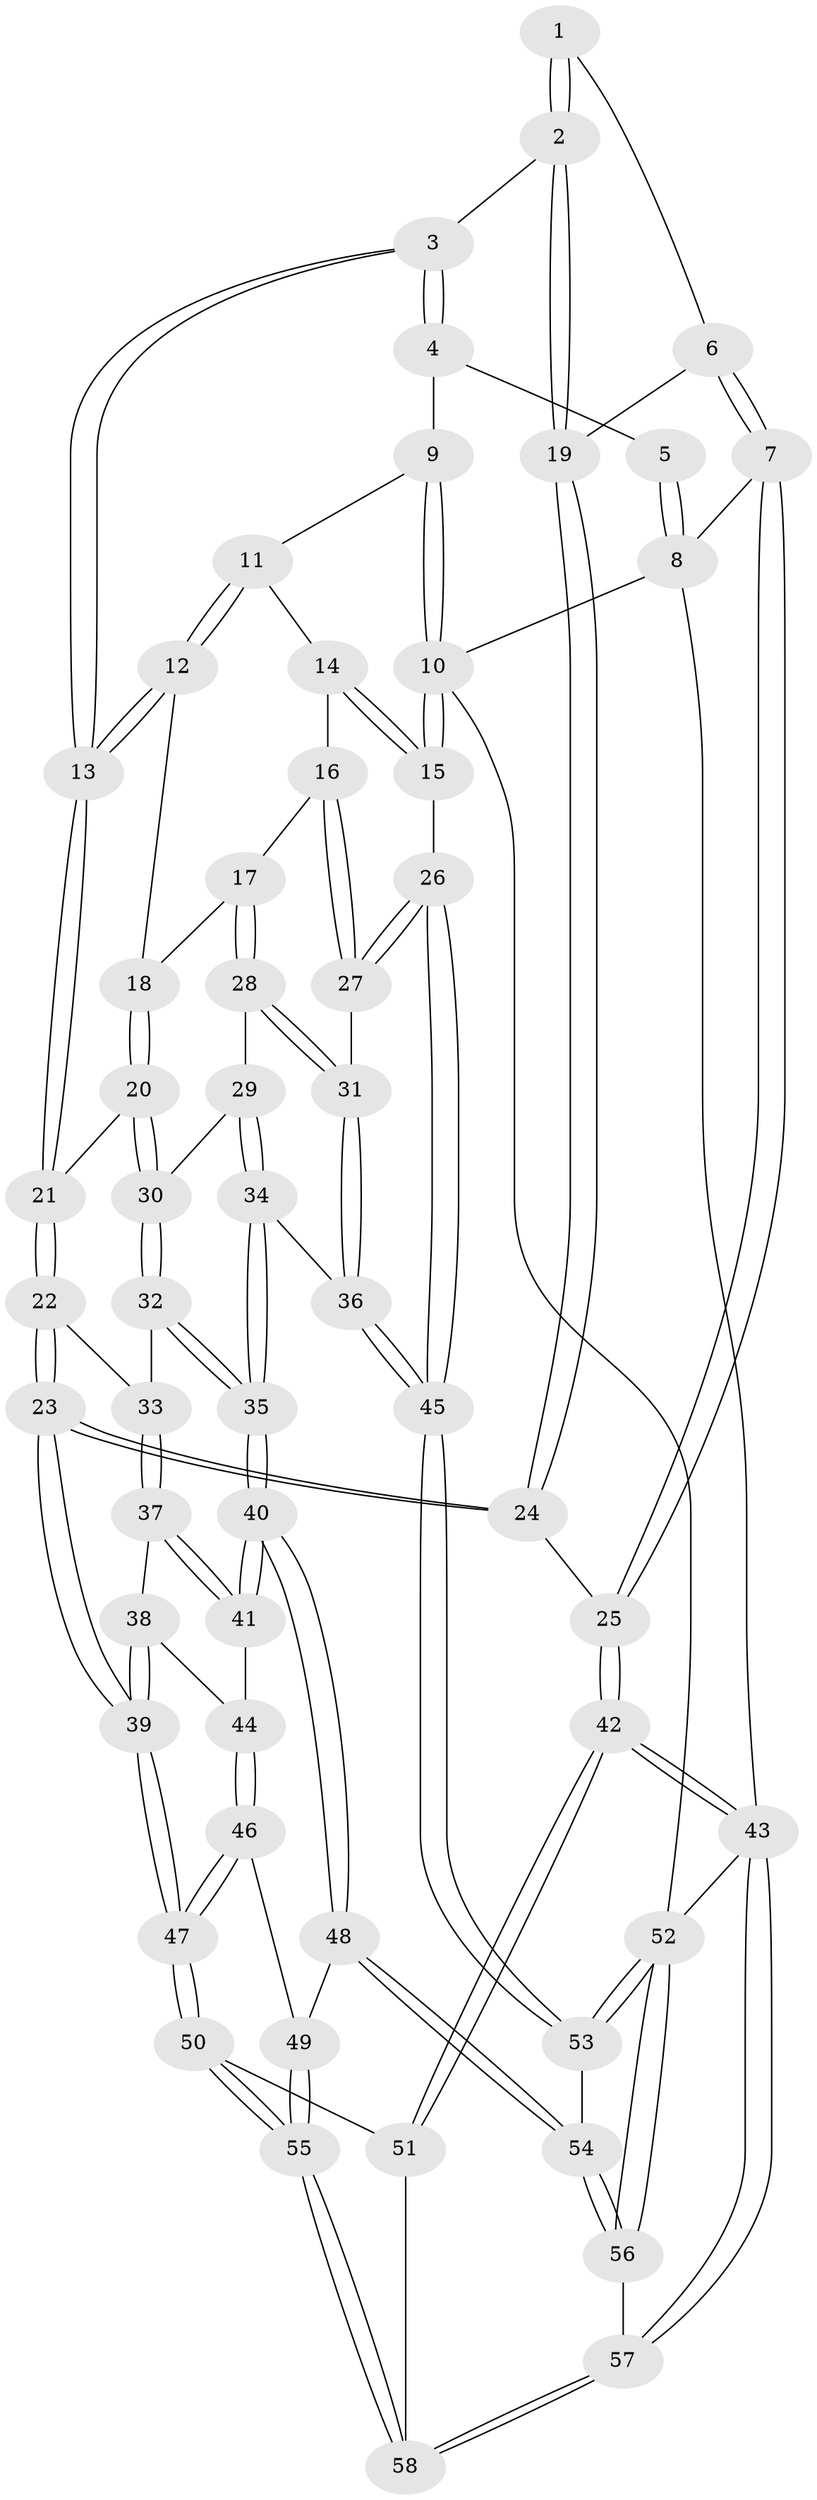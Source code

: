 // coarse degree distribution, {2: 0.030303030303030304, 5: 0.42424242424242425, 4: 0.42424242424242425, 3: 0.06060606060606061, 6: 0.06060606060606061}
// Generated by graph-tools (version 1.1) at 2025/24/03/03/25 07:24:40]
// undirected, 58 vertices, 142 edges
graph export_dot {
graph [start="1"]
  node [color=gray90,style=filled];
  1 [pos="+0.27732379639033733+0"];
  2 [pos="+0.35746920631971113+0.1950866473662813"];
  3 [pos="+0.46991740933698756+0.1903730067879901"];
  4 [pos="+0.5338599634902186+0"];
  5 [pos="+0.2770878128737212+0"];
  6 [pos="+0.2296152398341281+0.17916697278888485"];
  7 [pos="+0+0"];
  8 [pos="+0+0"];
  9 [pos="+0.7401162974878842+0"];
  10 [pos="+1+0"];
  11 [pos="+0.7632444642217251+0"];
  12 [pos="+0.7120892174288338+0.16548816695691637"];
  13 [pos="+0.4856200422703449+0.2138398454923588"];
  14 [pos="+0.8846179084195704+0.12341269255556007"];
  15 [pos="+1+0.2253178169517194"];
  16 [pos="+0.8437865155734391+0.27283449289718764"];
  17 [pos="+0.7844731731499398+0.2863615533437962"];
  18 [pos="+0.7298535454273652+0.2243125077217676"];
  19 [pos="+0.25707122262686455+0.22868064362062862"];
  20 [pos="+0.5777308986077635+0.31024694099966865"];
  21 [pos="+0.4908232857448975+0.23329290031916883"];
  22 [pos="+0.44352120816369855+0.32605866459257893"];
  23 [pos="+0.24050870495259777+0.48425326696851834"];
  24 [pos="+0.16320391256074618+0.41961113754005497"];
  25 [pos="+0+0.39791513466814465"];
  26 [pos="+1+0.3895729155825567"];
  27 [pos="+1+0.3803233312953238"];
  28 [pos="+0.7634376969476846+0.337159789863863"];
  29 [pos="+0.6489670040931493+0.3949234649979031"];
  30 [pos="+0.6135877883749251+0.3830172851526823"];
  31 [pos="+0.814231008633855+0.4299917055776602"];
  32 [pos="+0.5381440317641187+0.4560358773317104"];
  33 [pos="+0.5088315848425223+0.4703589452738035"];
  34 [pos="+0.7269448950903992+0.5699442207779148"];
  35 [pos="+0.7038395200370003+0.6053935550584443"];
  36 [pos="+0.7756822068593902+0.5460583540633899"];
  37 [pos="+0.4924798779226684+0.489577949712519"];
  38 [pos="+0.4751831733371087+0.49542530642033406"];
  39 [pos="+0.25886825965162824+0.5133583412165447"];
  40 [pos="+0.6748206792150616+0.6726042914918191"];
  41 [pos="+0.5637177609633411+0.5876229081527103"];
  42 [pos="+0+1"];
  43 [pos="+0+1"];
  44 [pos="+0.47975338589595967+0.6058033449762003"];
  45 [pos="+1+0.5986284951720634"];
  46 [pos="+0.4253477603508492+0.6895733080196222"];
  47 [pos="+0.2802752100919921+0.6713995209823196"];
  48 [pos="+0.6718538000589316+0.7141033155929999"];
  49 [pos="+0.542541034531366+0.7402806431332603"];
  50 [pos="+0.27096774512123306+0.690836554330697"];
  51 [pos="+0.21418520923032056+0.7696756050075999"];
  52 [pos="+1+1"];
  53 [pos="+1+0.6181401978971949"];
  54 [pos="+0.7535161027532165+0.8194075284713724"];
  55 [pos="+0.46774792401193765+0.8835526983211933"];
  56 [pos="+0.7618616296949215+1"];
  57 [pos="+0.45786071130272504+1"];
  58 [pos="+0.4490144744944096+1"];
  1 -- 2;
  1 -- 2;
  1 -- 6;
  2 -- 3;
  2 -- 19;
  2 -- 19;
  3 -- 4;
  3 -- 4;
  3 -- 13;
  3 -- 13;
  4 -- 5;
  4 -- 9;
  5 -- 8;
  5 -- 8;
  6 -- 7;
  6 -- 7;
  6 -- 19;
  7 -- 8;
  7 -- 25;
  7 -- 25;
  8 -- 10;
  8 -- 43;
  9 -- 10;
  9 -- 10;
  9 -- 11;
  10 -- 15;
  10 -- 15;
  10 -- 52;
  11 -- 12;
  11 -- 12;
  11 -- 14;
  12 -- 13;
  12 -- 13;
  12 -- 18;
  13 -- 21;
  13 -- 21;
  14 -- 15;
  14 -- 15;
  14 -- 16;
  15 -- 26;
  16 -- 17;
  16 -- 27;
  16 -- 27;
  17 -- 18;
  17 -- 28;
  17 -- 28;
  18 -- 20;
  18 -- 20;
  19 -- 24;
  19 -- 24;
  20 -- 21;
  20 -- 30;
  20 -- 30;
  21 -- 22;
  21 -- 22;
  22 -- 23;
  22 -- 23;
  22 -- 33;
  23 -- 24;
  23 -- 24;
  23 -- 39;
  23 -- 39;
  24 -- 25;
  25 -- 42;
  25 -- 42;
  26 -- 27;
  26 -- 27;
  26 -- 45;
  26 -- 45;
  27 -- 31;
  28 -- 29;
  28 -- 31;
  28 -- 31;
  29 -- 30;
  29 -- 34;
  29 -- 34;
  30 -- 32;
  30 -- 32;
  31 -- 36;
  31 -- 36;
  32 -- 33;
  32 -- 35;
  32 -- 35;
  33 -- 37;
  33 -- 37;
  34 -- 35;
  34 -- 35;
  34 -- 36;
  35 -- 40;
  35 -- 40;
  36 -- 45;
  36 -- 45;
  37 -- 38;
  37 -- 41;
  37 -- 41;
  38 -- 39;
  38 -- 39;
  38 -- 44;
  39 -- 47;
  39 -- 47;
  40 -- 41;
  40 -- 41;
  40 -- 48;
  40 -- 48;
  41 -- 44;
  42 -- 43;
  42 -- 43;
  42 -- 51;
  42 -- 51;
  43 -- 57;
  43 -- 57;
  43 -- 52;
  44 -- 46;
  44 -- 46;
  45 -- 53;
  45 -- 53;
  46 -- 47;
  46 -- 47;
  46 -- 49;
  47 -- 50;
  47 -- 50;
  48 -- 49;
  48 -- 54;
  48 -- 54;
  49 -- 55;
  49 -- 55;
  50 -- 51;
  50 -- 55;
  50 -- 55;
  51 -- 58;
  52 -- 53;
  52 -- 53;
  52 -- 56;
  52 -- 56;
  53 -- 54;
  54 -- 56;
  54 -- 56;
  55 -- 58;
  55 -- 58;
  56 -- 57;
  57 -- 58;
  57 -- 58;
}
